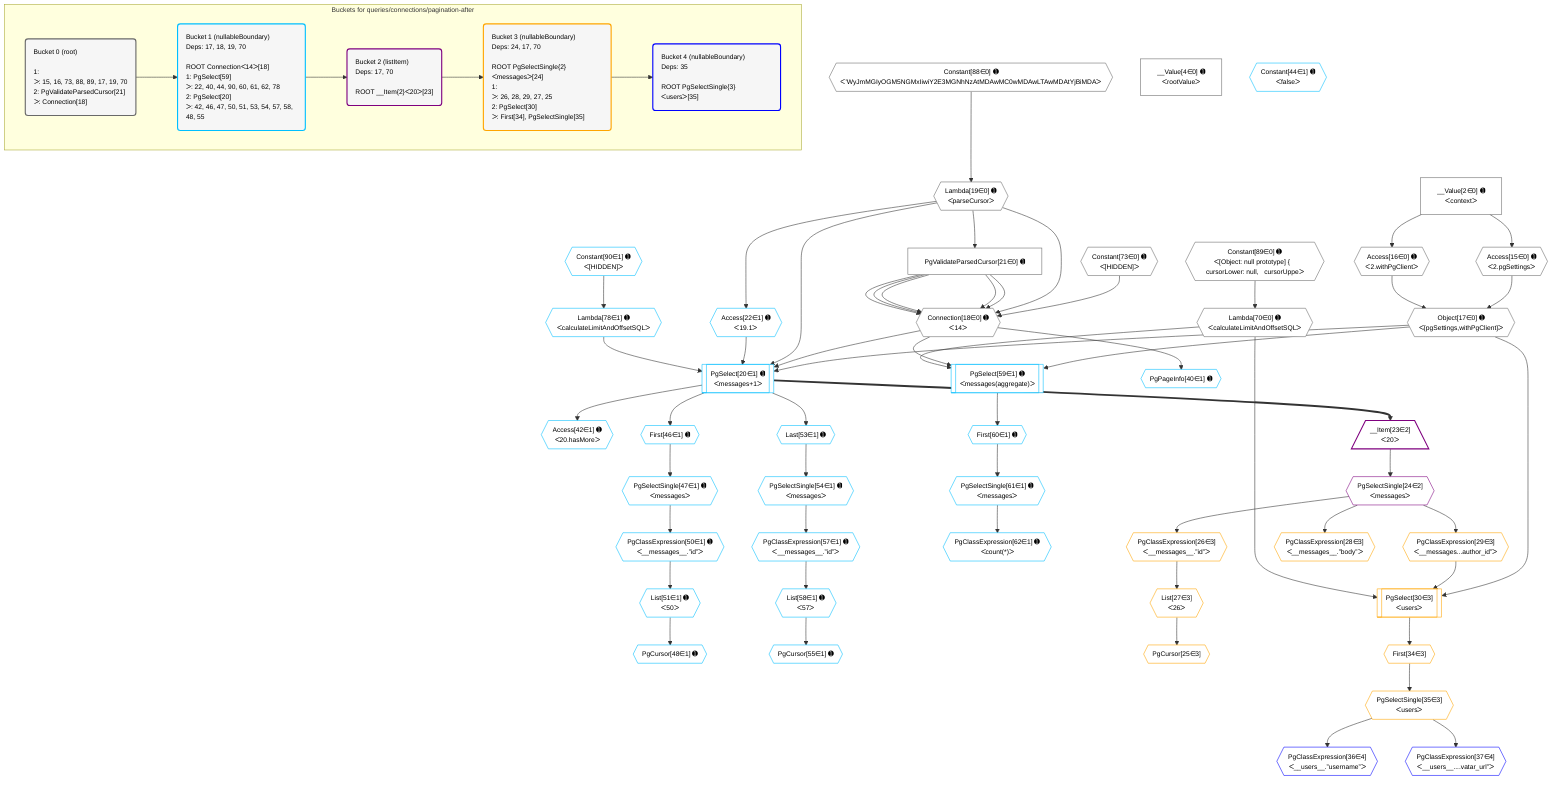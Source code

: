 %%{init: {'themeVariables': { 'fontSize': '12px'}}}%%
graph TD
    classDef path fill:#eee,stroke:#000,color:#000
    classDef plan fill:#fff,stroke-width:1px,color:#000
    classDef itemplan fill:#fff,stroke-width:2px,color:#000
    classDef unbatchedplan fill:#dff,stroke-width:1px,color:#000
    classDef sideeffectplan fill:#fcc,stroke-width:2px,color:#000
    classDef bucket fill:#f6f6f6,color:#000,stroke-width:2px,text-align:left


    %% plan dependencies
    Connection18{{"Connection[18∈0] ➊<br />ᐸ14ᐳ"}}:::plan
    Constant73{{"Constant[73∈0] ➊<br />ᐸ[HIDDEN]ᐳ"}}:::plan
    Lambda19{{"Lambda[19∈0] ➊<br />ᐸparseCursorᐳ"}}:::plan
    PgValidateParsedCursor21["PgValidateParsedCursor[21∈0] ➊"]:::plan
    Constant73 & Lambda19 & PgValidateParsedCursor21 & PgValidateParsedCursor21 & PgValidateParsedCursor21 & PgValidateParsedCursor21 & PgValidateParsedCursor21 --> Connection18
    Object17{{"Object[17∈0] ➊<br />ᐸ{pgSettings,withPgClient}ᐳ"}}:::plan
    Access15{{"Access[15∈0] ➊<br />ᐸ2.pgSettingsᐳ"}}:::plan
    Access16{{"Access[16∈0] ➊<br />ᐸ2.withPgClientᐳ"}}:::plan
    Access15 & Access16 --> Object17
    __Value2["__Value[2∈0] ➊<br />ᐸcontextᐳ"]:::plan
    __Value2 --> Access15
    __Value2 --> Access16
    Constant88{{"Constant[88∈0] ➊<br />ᐸ'WyJmMGIyOGM5NGMxIiwiY2E3MGNhNzAtMDAwMC0wMDAwLTAwMDAtYjBiMDAᐳ"}}:::plan
    Constant88 --> Lambda19
    Lambda19 --> PgValidateParsedCursor21
    Lambda70{{"Lambda[70∈0] ➊<br />ᐸcalculateLimitAndOffsetSQLᐳ"}}:::plan
    Constant89{{"Constant[89∈0] ➊<br />ᐸ[Object: null prototype] {   cursorLower: null,   cursorUppeᐳ"}}:::plan
    Constant89 --> Lambda70
    __Value4["__Value[4∈0] ➊<br />ᐸrootValueᐳ"]:::plan
    PgSelect20[["PgSelect[20∈1] ➊<br />ᐸmessages+1ᐳ"]]:::plan
    Access22{{"Access[22∈1] ➊<br />ᐸ19.1ᐳ"}}:::plan
    Lambda78{{"Lambda[78∈1] ➊<br />ᐸcalculateLimitAndOffsetSQLᐳ"}}:::plan
    Object17 & Connection18 & Lambda19 & Access22 & Lambda78 --> PgSelect20
    PgSelect59[["PgSelect[59∈1] ➊<br />ᐸmessages(aggregate)ᐳ"]]:::plan
    Object17 & Connection18 & Lambda70 --> PgSelect59
    Lambda19 --> Access22
    PgPageInfo40{{"PgPageInfo[40∈1] ➊"}}:::plan
    Connection18 --> PgPageInfo40
    Access42{{"Access[42∈1] ➊<br />ᐸ20.hasMoreᐳ"}}:::plan
    PgSelect20 --> Access42
    First46{{"First[46∈1] ➊"}}:::plan
    PgSelect20 --> First46
    PgSelectSingle47{{"PgSelectSingle[47∈1] ➊<br />ᐸmessagesᐳ"}}:::plan
    First46 --> PgSelectSingle47
    PgCursor48{{"PgCursor[48∈1] ➊"}}:::plan
    List51{{"List[51∈1] ➊<br />ᐸ50ᐳ"}}:::plan
    List51 --> PgCursor48
    PgClassExpression50{{"PgClassExpression[50∈1] ➊<br />ᐸ__messages__.”id”ᐳ"}}:::plan
    PgSelectSingle47 --> PgClassExpression50
    PgClassExpression50 --> List51
    Last53{{"Last[53∈1] ➊"}}:::plan
    PgSelect20 --> Last53
    PgSelectSingle54{{"PgSelectSingle[54∈1] ➊<br />ᐸmessagesᐳ"}}:::plan
    Last53 --> PgSelectSingle54
    PgCursor55{{"PgCursor[55∈1] ➊"}}:::plan
    List58{{"List[58∈1] ➊<br />ᐸ57ᐳ"}}:::plan
    List58 --> PgCursor55
    PgClassExpression57{{"PgClassExpression[57∈1] ➊<br />ᐸ__messages__.”id”ᐳ"}}:::plan
    PgSelectSingle54 --> PgClassExpression57
    PgClassExpression57 --> List58
    First60{{"First[60∈1] ➊"}}:::plan
    PgSelect59 --> First60
    PgSelectSingle61{{"PgSelectSingle[61∈1] ➊<br />ᐸmessagesᐳ"}}:::plan
    First60 --> PgSelectSingle61
    PgClassExpression62{{"PgClassExpression[62∈1] ➊<br />ᐸcount(*)ᐳ"}}:::plan
    PgSelectSingle61 --> PgClassExpression62
    Constant90{{"Constant[90∈1] ➊<br />ᐸ[HIDDEN]ᐳ"}}:::plan
    Constant90 --> Lambda78
    Constant44{{"Constant[44∈1] ➊<br />ᐸfalseᐳ"}}:::plan
    __Item23[/"__Item[23∈2]<br />ᐸ20ᐳ"\]:::itemplan
    PgSelect20 ==> __Item23
    PgSelectSingle24{{"PgSelectSingle[24∈2]<br />ᐸmessagesᐳ"}}:::plan
    __Item23 --> PgSelectSingle24
    PgSelect30[["PgSelect[30∈3]<br />ᐸusersᐳ"]]:::plan
    PgClassExpression29{{"PgClassExpression[29∈3]<br />ᐸ__messages...author_id”ᐳ"}}:::plan
    Object17 & PgClassExpression29 & Lambda70 --> PgSelect30
    PgCursor25{{"PgCursor[25∈3]"}}:::plan
    List27{{"List[27∈3]<br />ᐸ26ᐳ"}}:::plan
    List27 --> PgCursor25
    PgClassExpression26{{"PgClassExpression[26∈3]<br />ᐸ__messages__.”id”ᐳ"}}:::plan
    PgSelectSingle24 --> PgClassExpression26
    PgClassExpression26 --> List27
    PgClassExpression28{{"PgClassExpression[28∈3]<br />ᐸ__messages__.”body”ᐳ"}}:::plan
    PgSelectSingle24 --> PgClassExpression28
    PgSelectSingle24 --> PgClassExpression29
    First34{{"First[34∈3]"}}:::plan
    PgSelect30 --> First34
    PgSelectSingle35{{"PgSelectSingle[35∈3]<br />ᐸusersᐳ"}}:::plan
    First34 --> PgSelectSingle35
    PgClassExpression36{{"PgClassExpression[36∈4]<br />ᐸ__users__.”username”ᐳ"}}:::plan
    PgSelectSingle35 --> PgClassExpression36
    PgClassExpression37{{"PgClassExpression[37∈4]<br />ᐸ__users__....vatar_url”ᐳ"}}:::plan
    PgSelectSingle35 --> PgClassExpression37

    %% define steps

    subgraph "Buckets for queries/connections/pagination-after"
    Bucket0("Bucket 0 (root)<br /><br />1: <br />ᐳ: 15, 16, 73, 88, 89, 17, 19, 70<br />2: PgValidateParsedCursor[21]<br />ᐳ: Connection[18]"):::bucket
    classDef bucket0 stroke:#696969
    class Bucket0,__Value2,__Value4,Access15,Access16,Object17,Connection18,Lambda19,PgValidateParsedCursor21,Lambda70,Constant73,Constant88,Constant89 bucket0
    Bucket1("Bucket 1 (nullableBoundary)<br />Deps: 17, 18, 19, 70<br /><br />ROOT Connectionᐸ14ᐳ[18]<br />1: PgSelect[59]<br />ᐳ: 22, 40, 44, 90, 60, 61, 62, 78<br />2: PgSelect[20]<br />ᐳ: 42, 46, 47, 50, 51, 53, 54, 57, 58, 48, 55"):::bucket
    classDef bucket1 stroke:#00bfff
    class Bucket1,PgSelect20,Access22,PgPageInfo40,Access42,Constant44,First46,PgSelectSingle47,PgCursor48,PgClassExpression50,List51,Last53,PgSelectSingle54,PgCursor55,PgClassExpression57,List58,PgSelect59,First60,PgSelectSingle61,PgClassExpression62,Lambda78,Constant90 bucket1
    Bucket2("Bucket 2 (listItem)<br />Deps: 17, 70<br /><br />ROOT __Item{2}ᐸ20ᐳ[23]"):::bucket
    classDef bucket2 stroke:#7f007f
    class Bucket2,__Item23,PgSelectSingle24 bucket2
    Bucket3("Bucket 3 (nullableBoundary)<br />Deps: 24, 17, 70<br /><br />ROOT PgSelectSingle{2}ᐸmessagesᐳ[24]<br />1: <br />ᐳ: 26, 28, 29, 27, 25<br />2: PgSelect[30]<br />ᐳ: First[34], PgSelectSingle[35]"):::bucket
    classDef bucket3 stroke:#ffa500
    class Bucket3,PgCursor25,PgClassExpression26,List27,PgClassExpression28,PgClassExpression29,PgSelect30,First34,PgSelectSingle35 bucket3
    Bucket4("Bucket 4 (nullableBoundary)<br />Deps: 35<br /><br />ROOT PgSelectSingle{3}ᐸusersᐳ[35]"):::bucket
    classDef bucket4 stroke:#0000ff
    class Bucket4,PgClassExpression36,PgClassExpression37 bucket4
    Bucket0 --> Bucket1
    Bucket1 --> Bucket2
    Bucket2 --> Bucket3
    Bucket3 --> Bucket4
    end